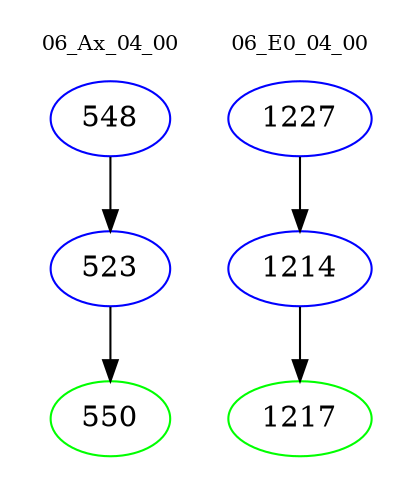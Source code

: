 digraph{
subgraph cluster_0 {
color = white
label = "06_Ax_04_00";
fontsize=10;
T0_548 [label="548", color="blue"]
T0_548 -> T0_523 [color="black"]
T0_523 [label="523", color="blue"]
T0_523 -> T0_550 [color="black"]
T0_550 [label="550", color="green"]
}
subgraph cluster_1 {
color = white
label = "06_E0_04_00";
fontsize=10;
T1_1227 [label="1227", color="blue"]
T1_1227 -> T1_1214 [color="black"]
T1_1214 [label="1214", color="blue"]
T1_1214 -> T1_1217 [color="black"]
T1_1217 [label="1217", color="green"]
}
}
